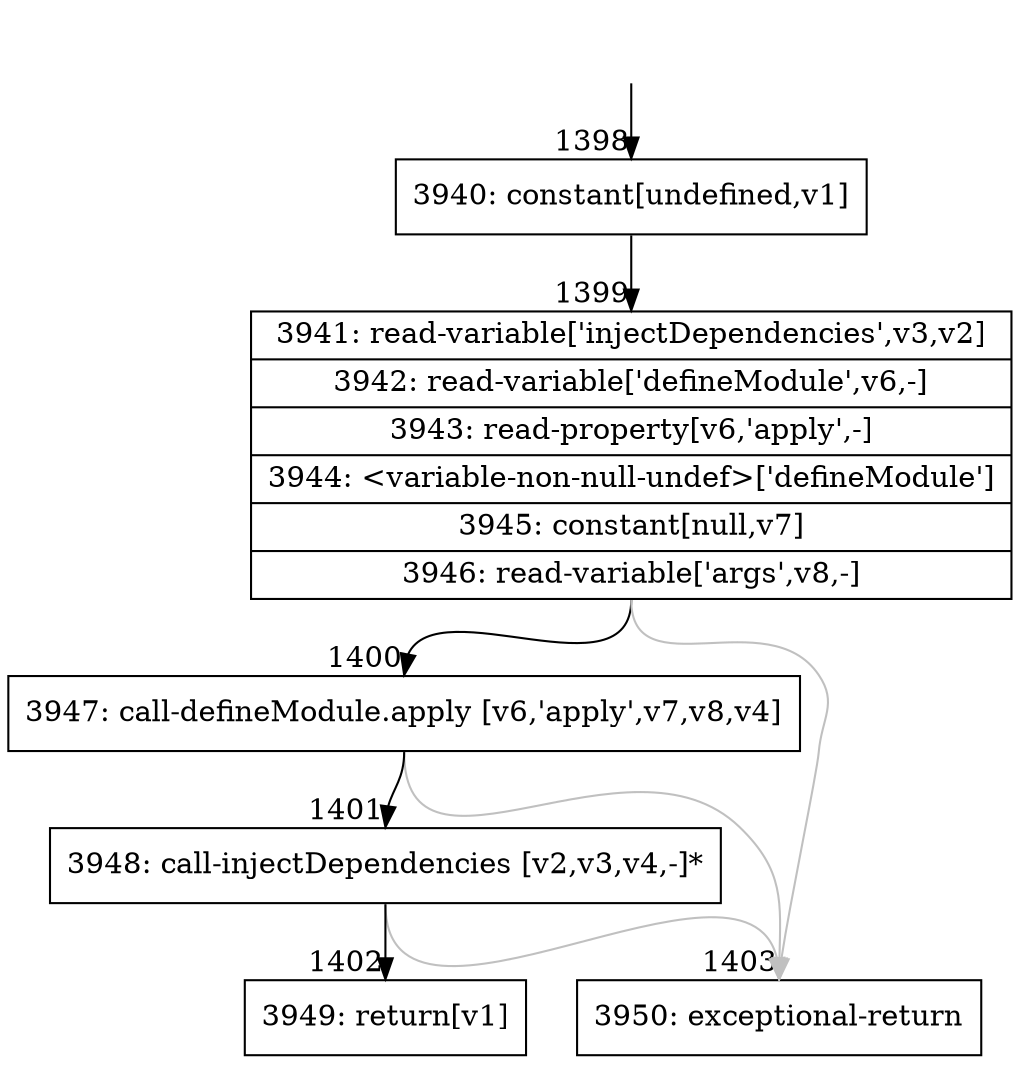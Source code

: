 digraph {
rankdir="TD"
BB_entry91[shape=none,label=""];
BB_entry91 -> BB1398 [tailport=s, headport=n, headlabel="    1398"]
BB1398 [shape=record label="{3940: constant[undefined,v1]}" ] 
BB1398 -> BB1399 [tailport=s, headport=n, headlabel="      1399"]
BB1399 [shape=record label="{3941: read-variable['injectDependencies',v3,v2]|3942: read-variable['defineModule',v6,-]|3943: read-property[v6,'apply',-]|3944: \<variable-non-null-undef\>['defineModule']|3945: constant[null,v7]|3946: read-variable['args',v8,-]}" ] 
BB1399 -> BB1400 [tailport=s, headport=n, headlabel="      1400"]
BB1399 -> BB1403 [tailport=s, headport=n, color=gray, headlabel="      1403"]
BB1400 [shape=record label="{3947: call-defineModule.apply [v6,'apply',v7,v8,v4]}" ] 
BB1400 -> BB1401 [tailport=s, headport=n, headlabel="      1401"]
BB1400 -> BB1403 [tailport=s, headport=n, color=gray]
BB1401 [shape=record label="{3948: call-injectDependencies [v2,v3,v4,-]*}" ] 
BB1401 -> BB1402 [tailport=s, headport=n, headlabel="      1402"]
BB1401 -> BB1403 [tailport=s, headport=n, color=gray]
BB1402 [shape=record label="{3949: return[v1]}" ] 
BB1403 [shape=record label="{3950: exceptional-return}" ] 
//#$~ 1634
}
